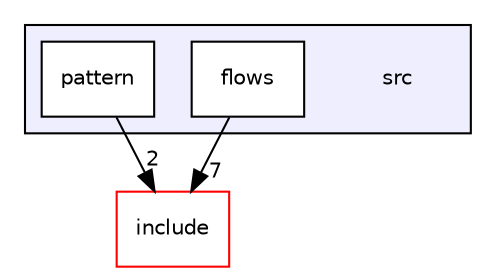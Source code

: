 digraph "/home/xshell/git/RehtSe/src" {
  compound=true
  node [ fontsize="10", fontname="Helvetica"];
  edge [ labelfontsize="10", labelfontname="Helvetica"];
  subgraph clusterdir_68267d1309a1af8e8297ef4c3efbcdba {
    graph [ bgcolor="#eeeeff", pencolor="black", label="" URL="dir_68267d1309a1af8e8297ef4c3efbcdba.html"];
    dir_68267d1309a1af8e8297ef4c3efbcdba [shape=plaintext label="src"];
    dir_a21f0fd773721fa7239dca9a972d2299 [shape=box label="flows" color="black" fillcolor="white" style="filled" URL="dir_a21f0fd773721fa7239dca9a972d2299.html"];
    dir_c1b34ce803b9ec9cfb04e9fc6c37f0fa [shape=box label="pattern" color="black" fillcolor="white" style="filled" URL="dir_c1b34ce803b9ec9cfb04e9fc6c37f0fa.html"];
  }
  dir_d44c64559bbebec7f509842c48db8b23 [shape=box label="include" fillcolor="white" style="filled" color="red" URL="dir_d44c64559bbebec7f509842c48db8b23.html"];
  dir_a21f0fd773721fa7239dca9a972d2299->dir_d44c64559bbebec7f509842c48db8b23 [headlabel="7", labeldistance=1.5 headhref="dir_000008_000004.html"];
  dir_c1b34ce803b9ec9cfb04e9fc6c37f0fa->dir_d44c64559bbebec7f509842c48db8b23 [headlabel="2", labeldistance=1.5 headhref="dir_000009_000004.html"];
}
